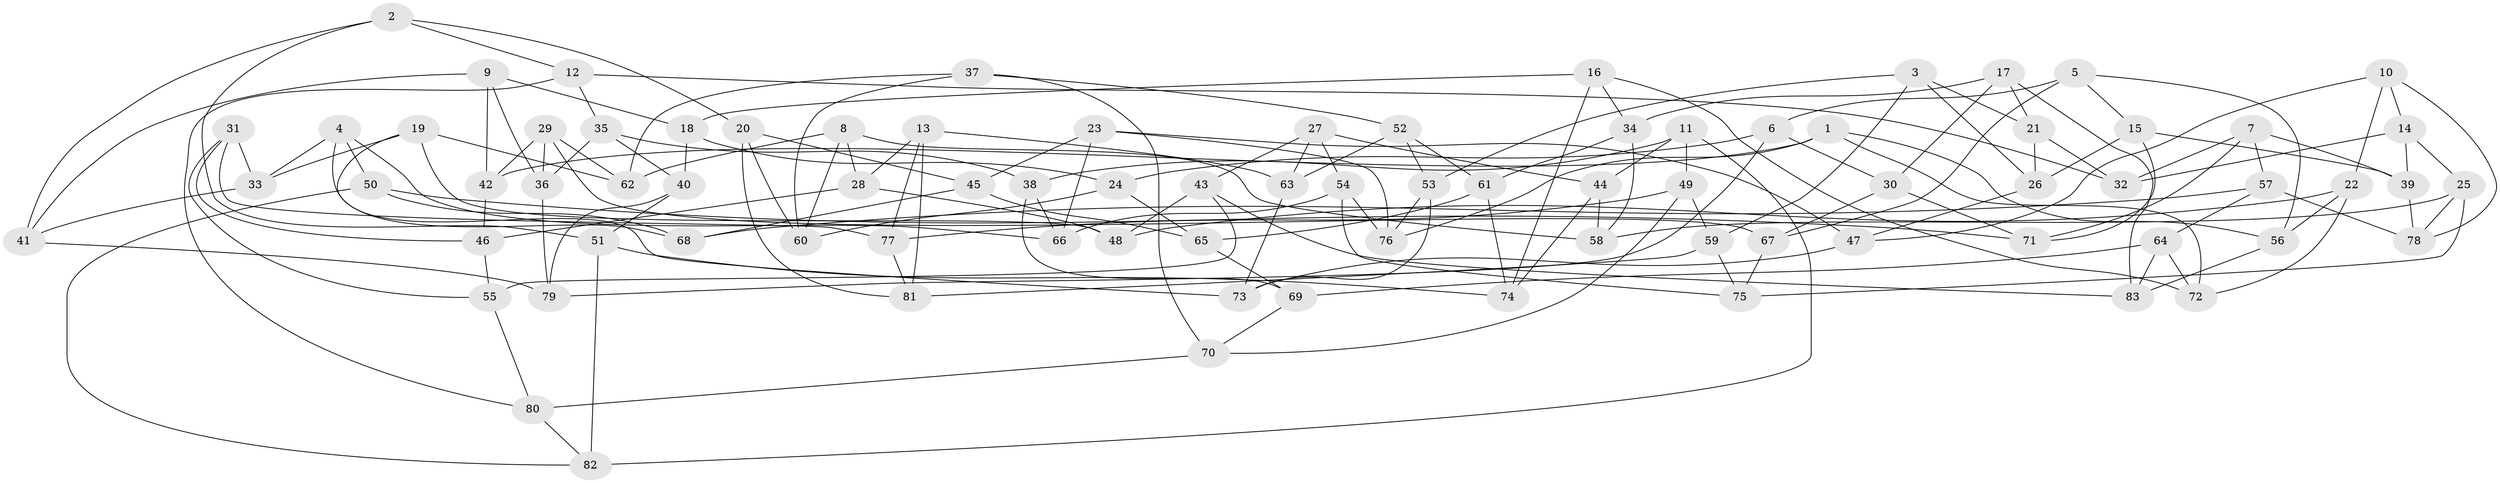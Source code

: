 // coarse degree distribution, {3: 0.4583333333333333, 2: 0.041666666666666664, 4: 0.20833333333333334, 9: 0.041666666666666664, 10: 0.041666666666666664, 5: 0.08333333333333333, 12: 0.041666666666666664, 6: 0.041666666666666664, 8: 0.041666666666666664}
// Generated by graph-tools (version 1.1) at 2025/01/03/04/25 22:01:46]
// undirected, 83 vertices, 166 edges
graph export_dot {
graph [start="1"]
  node [color=gray90,style=filled];
  1;
  2;
  3;
  4;
  5;
  6;
  7;
  8;
  9;
  10;
  11;
  12;
  13;
  14;
  15;
  16;
  17;
  18;
  19;
  20;
  21;
  22;
  23;
  24;
  25;
  26;
  27;
  28;
  29;
  30;
  31;
  32;
  33;
  34;
  35;
  36;
  37;
  38;
  39;
  40;
  41;
  42;
  43;
  44;
  45;
  46;
  47;
  48;
  49;
  50;
  51;
  52;
  53;
  54;
  55;
  56;
  57;
  58;
  59;
  60;
  61;
  62;
  63;
  64;
  65;
  66;
  67;
  68;
  69;
  70;
  71;
  72;
  73;
  74;
  75;
  76;
  77;
  78;
  79;
  80;
  81;
  82;
  83;
  1 -- 42;
  1 -- 72;
  1 -- 76;
  1 -- 56;
  2 -- 20;
  2 -- 51;
  2 -- 12;
  2 -- 41;
  3 -- 26;
  3 -- 59;
  3 -- 53;
  3 -- 21;
  4 -- 50;
  4 -- 66;
  4 -- 33;
  4 -- 68;
  5 -- 67;
  5 -- 56;
  5 -- 15;
  5 -- 6;
  6 -- 79;
  6 -- 24;
  6 -- 30;
  7 -- 32;
  7 -- 71;
  7 -- 57;
  7 -- 39;
  8 -- 28;
  8 -- 62;
  8 -- 58;
  8 -- 60;
  9 -- 18;
  9 -- 36;
  9 -- 41;
  9 -- 42;
  10 -- 14;
  10 -- 47;
  10 -- 22;
  10 -- 78;
  11 -- 82;
  11 -- 44;
  11 -- 38;
  11 -- 49;
  12 -- 32;
  12 -- 35;
  12 -- 80;
  13 -- 28;
  13 -- 63;
  13 -- 81;
  13 -- 77;
  14 -- 39;
  14 -- 25;
  14 -- 32;
  15 -- 71;
  15 -- 26;
  15 -- 39;
  16 -- 18;
  16 -- 74;
  16 -- 72;
  16 -- 34;
  17 -- 30;
  17 -- 21;
  17 -- 34;
  17 -- 83;
  18 -- 24;
  18 -- 40;
  19 -- 73;
  19 -- 33;
  19 -- 48;
  19 -- 62;
  20 -- 81;
  20 -- 60;
  20 -- 45;
  21 -- 32;
  21 -- 26;
  22 -- 48;
  22 -- 72;
  22 -- 56;
  23 -- 47;
  23 -- 66;
  23 -- 76;
  23 -- 45;
  24 -- 60;
  24 -- 65;
  25 -- 75;
  25 -- 58;
  25 -- 78;
  26 -- 47;
  27 -- 44;
  27 -- 43;
  27 -- 54;
  27 -- 63;
  28 -- 48;
  28 -- 46;
  29 -- 67;
  29 -- 62;
  29 -- 42;
  29 -- 36;
  30 -- 67;
  30 -- 71;
  31 -- 55;
  31 -- 33;
  31 -- 46;
  31 -- 77;
  33 -- 41;
  34 -- 61;
  34 -- 58;
  35 -- 40;
  35 -- 36;
  35 -- 38;
  36 -- 79;
  37 -- 60;
  37 -- 70;
  37 -- 52;
  37 -- 62;
  38 -- 66;
  38 -- 69;
  39 -- 78;
  40 -- 79;
  40 -- 51;
  41 -- 79;
  42 -- 46;
  43 -- 48;
  43 -- 83;
  43 -- 55;
  44 -- 58;
  44 -- 74;
  45 -- 65;
  45 -- 68;
  46 -- 55;
  47 -- 73;
  49 -- 59;
  49 -- 70;
  49 -- 77;
  50 -- 68;
  50 -- 82;
  50 -- 71;
  51 -- 74;
  51 -- 82;
  52 -- 53;
  52 -- 61;
  52 -- 63;
  53 -- 73;
  53 -- 76;
  54 -- 75;
  54 -- 66;
  54 -- 76;
  55 -- 80;
  56 -- 83;
  57 -- 68;
  57 -- 64;
  57 -- 78;
  59 -- 81;
  59 -- 75;
  61 -- 74;
  61 -- 65;
  63 -- 73;
  64 -- 69;
  64 -- 72;
  64 -- 83;
  65 -- 69;
  67 -- 75;
  69 -- 70;
  70 -- 80;
  77 -- 81;
  80 -- 82;
}
